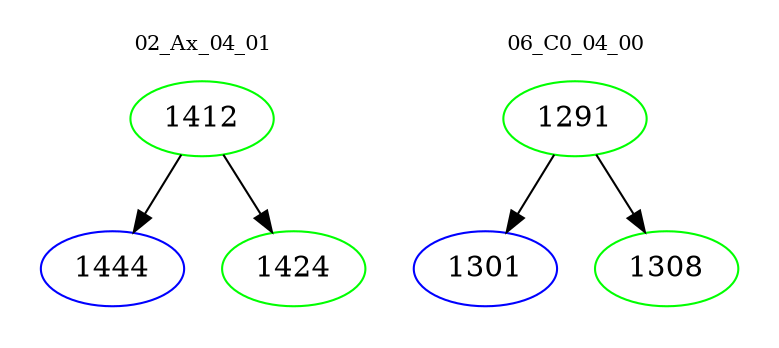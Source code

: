 digraph{
subgraph cluster_0 {
color = white
label = "02_Ax_04_01";
fontsize=10;
T0_1412 [label="1412", color="green"]
T0_1412 -> T0_1444 [color="black"]
T0_1444 [label="1444", color="blue"]
T0_1412 -> T0_1424 [color="black"]
T0_1424 [label="1424", color="green"]
}
subgraph cluster_1 {
color = white
label = "06_C0_04_00";
fontsize=10;
T1_1291 [label="1291", color="green"]
T1_1291 -> T1_1301 [color="black"]
T1_1301 [label="1301", color="blue"]
T1_1291 -> T1_1308 [color="black"]
T1_1308 [label="1308", color="green"]
}
}
